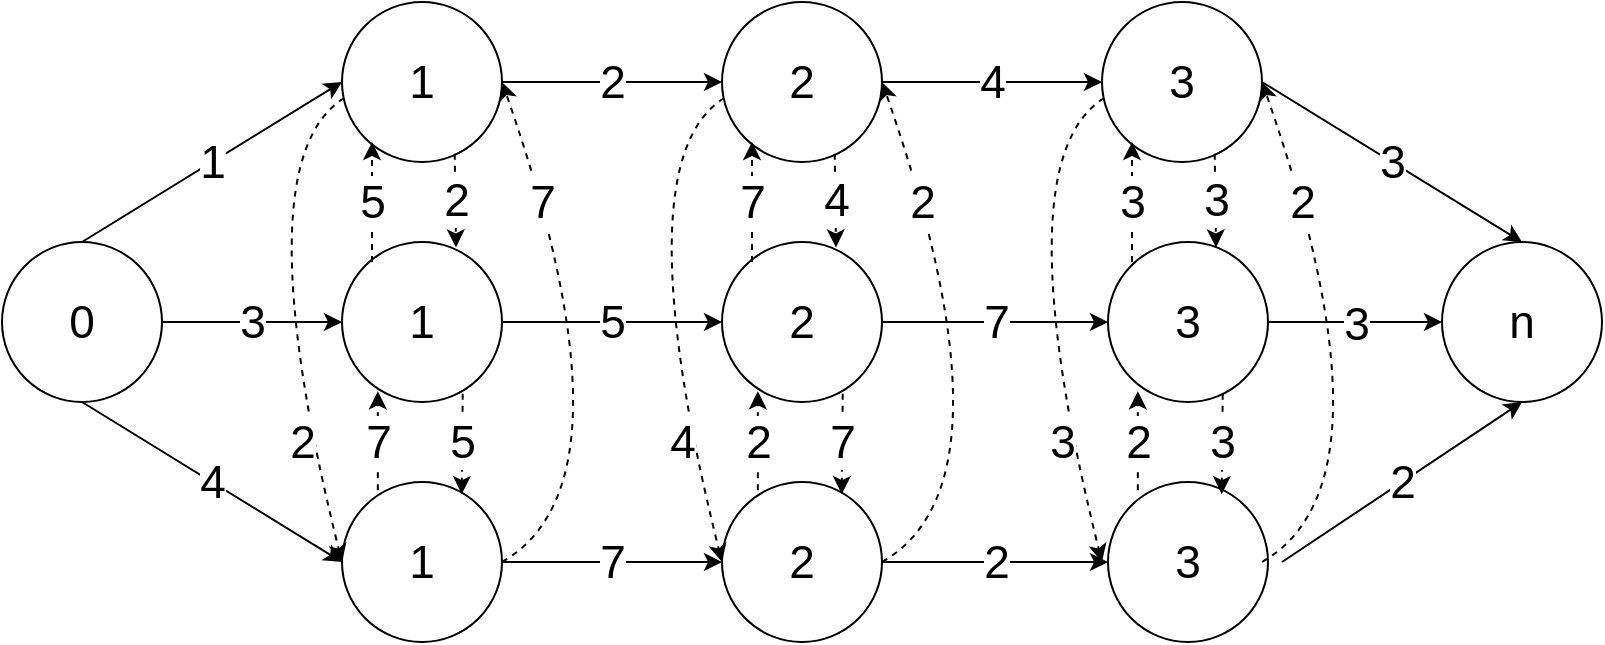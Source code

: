 <mxfile version="20.5.3" type="github">
  <diagram id="BzABGsICOl5LQPSi61uW" name="Seite-1">
    <mxGraphModel dx="984" dy="483" grid="1" gridSize="10" guides="1" tooltips="1" connect="1" arrows="1" fold="1" page="1" pageScale="1" pageWidth="827" pageHeight="1169" math="0" shadow="0">
      <root>
        <mxCell id="0" />
        <mxCell id="1" parent="0" />
        <mxCell id="wxDS_wWBP0kyssS-9bpb-1" value="&lt;font style=&quot;font-size: 23px;&quot;&gt;0&lt;/font&gt;" style="ellipse;whiteSpace=wrap;html=1;aspect=fixed;fontSize=23;" vertex="1" parent="1">
          <mxGeometry y="120" width="80" height="80" as="geometry" />
        </mxCell>
        <mxCell id="wxDS_wWBP0kyssS-9bpb-2" value="1" style="ellipse;whiteSpace=wrap;html=1;aspect=fixed;fontSize=23;" vertex="1" parent="1">
          <mxGeometry x="170" width="80" height="80" as="geometry" />
        </mxCell>
        <mxCell id="wxDS_wWBP0kyssS-9bpb-3" value="1" style="ellipse;whiteSpace=wrap;html=1;aspect=fixed;fontSize=23;" vertex="1" parent="1">
          <mxGeometry x="170" y="120" width="80" height="80" as="geometry" />
        </mxCell>
        <mxCell id="wxDS_wWBP0kyssS-9bpb-4" value="1" style="ellipse;whiteSpace=wrap;html=1;aspect=fixed;fontSize=23;" vertex="1" parent="1">
          <mxGeometry x="170" y="240" width="80" height="80" as="geometry" />
        </mxCell>
        <mxCell id="wxDS_wWBP0kyssS-9bpb-5" value="2" style="ellipse;whiteSpace=wrap;html=1;aspect=fixed;fontSize=23;" vertex="1" parent="1">
          <mxGeometry x="360" width="80" height="80" as="geometry" />
        </mxCell>
        <mxCell id="wxDS_wWBP0kyssS-9bpb-6" value="2" style="ellipse;whiteSpace=wrap;html=1;aspect=fixed;fontSize=23;" vertex="1" parent="1">
          <mxGeometry x="360" y="120" width="80" height="80" as="geometry" />
        </mxCell>
        <mxCell id="wxDS_wWBP0kyssS-9bpb-7" value="2" style="ellipse;whiteSpace=wrap;html=1;aspect=fixed;fontSize=23;" vertex="1" parent="1">
          <mxGeometry x="360" y="240" width="80" height="80" as="geometry" />
        </mxCell>
        <mxCell id="wxDS_wWBP0kyssS-9bpb-8" value="3" style="ellipse;whiteSpace=wrap;html=1;aspect=fixed;fontSize=23;" vertex="1" parent="1">
          <mxGeometry x="550" width="80" height="80" as="geometry" />
        </mxCell>
        <mxCell id="wxDS_wWBP0kyssS-9bpb-25" value="3" style="edgeStyle=orthogonalEdgeStyle;rounded=0;orthogonalLoop=1;jettySize=auto;html=1;fontSize=23;" edge="1" parent="1" source="wxDS_wWBP0kyssS-9bpb-9">
          <mxGeometry relative="1" as="geometry">
            <mxPoint x="720" y="160" as="targetPoint" />
          </mxGeometry>
        </mxCell>
        <mxCell id="wxDS_wWBP0kyssS-9bpb-9" value="3" style="ellipse;whiteSpace=wrap;html=1;aspect=fixed;fontSize=23;" vertex="1" parent="1">
          <mxGeometry x="553" y="120" width="80" height="80" as="geometry" />
        </mxCell>
        <mxCell id="wxDS_wWBP0kyssS-9bpb-10" value="3" style="ellipse;whiteSpace=wrap;html=1;aspect=fixed;fontSize=23;" vertex="1" parent="1">
          <mxGeometry x="553" y="240" width="80" height="80" as="geometry" />
        </mxCell>
        <mxCell id="wxDS_wWBP0kyssS-9bpb-11" value="&lt;font style=&quot;font-size: 23px;&quot;&gt;n&lt;/font&gt;" style="ellipse;whiteSpace=wrap;html=1;aspect=fixed;fontSize=23;" vertex="1" parent="1">
          <mxGeometry x="720" y="120" width="80" height="80" as="geometry" />
        </mxCell>
        <mxCell id="wxDS_wWBP0kyssS-9bpb-14" value="1" style="endArrow=classic;html=1;rounded=0;fontSize=23;entryX=0;entryY=0.5;entryDx=0;entryDy=0;" edge="1" parent="1" target="wxDS_wWBP0kyssS-9bpb-2">
          <mxGeometry width="50" height="50" relative="1" as="geometry">
            <mxPoint x="40" y="120" as="sourcePoint" />
            <mxPoint x="90" y="70" as="targetPoint" />
          </mxGeometry>
        </mxCell>
        <mxCell id="wxDS_wWBP0kyssS-9bpb-15" value="3" style="endArrow=classic;html=1;rounded=0;fontSize=23;entryX=0;entryY=0.5;entryDx=0;entryDy=0;" edge="1" parent="1" target="wxDS_wWBP0kyssS-9bpb-3">
          <mxGeometry width="50" height="50" relative="1" as="geometry">
            <mxPoint x="80" y="160" as="sourcePoint" />
            <mxPoint x="130" y="110" as="targetPoint" />
          </mxGeometry>
        </mxCell>
        <mxCell id="wxDS_wWBP0kyssS-9bpb-16" value="4" style="endArrow=classic;html=1;rounded=0;fontSize=23;entryX=0;entryY=0.5;entryDx=0;entryDy=0;" edge="1" parent="1" target="wxDS_wWBP0kyssS-9bpb-4">
          <mxGeometry width="50" height="50" relative="1" as="geometry">
            <mxPoint x="40" y="200" as="sourcePoint" />
            <mxPoint x="90" y="150" as="targetPoint" />
          </mxGeometry>
        </mxCell>
        <mxCell id="wxDS_wWBP0kyssS-9bpb-17" value="2" style="endArrow=classic;html=1;rounded=0;fontSize=23;entryX=0;entryY=0.5;entryDx=0;entryDy=0;" edge="1" parent="1" target="wxDS_wWBP0kyssS-9bpb-5">
          <mxGeometry width="50" height="50" relative="1" as="geometry">
            <mxPoint x="250" y="40" as="sourcePoint" />
            <mxPoint x="300" y="-10" as="targetPoint" />
          </mxGeometry>
        </mxCell>
        <mxCell id="wxDS_wWBP0kyssS-9bpb-18" value="5" style="endArrow=classic;html=1;rounded=0;fontSize=23;entryX=0;entryY=0.5;entryDx=0;entryDy=0;" edge="1" parent="1" target="wxDS_wWBP0kyssS-9bpb-6">
          <mxGeometry width="50" height="50" relative="1" as="geometry">
            <mxPoint x="250" y="160" as="sourcePoint" />
            <mxPoint x="300" y="110" as="targetPoint" />
          </mxGeometry>
        </mxCell>
        <mxCell id="wxDS_wWBP0kyssS-9bpb-19" value="7" style="endArrow=classic;html=1;rounded=0;fontSize=23;" edge="1" parent="1" target="wxDS_wWBP0kyssS-9bpb-7">
          <mxGeometry width="50" height="50" relative="1" as="geometry">
            <mxPoint x="250" y="280" as="sourcePoint" />
            <mxPoint x="300" y="230" as="targetPoint" />
          </mxGeometry>
        </mxCell>
        <mxCell id="wxDS_wWBP0kyssS-9bpb-20" value="2" style="endArrow=classic;html=1;rounded=0;fontSize=23;entryX=0;entryY=0.5;entryDx=0;entryDy=0;" edge="1" parent="1" target="wxDS_wWBP0kyssS-9bpb-10">
          <mxGeometry width="50" height="50" relative="1" as="geometry">
            <mxPoint x="440" y="280" as="sourcePoint" />
            <mxPoint x="490" y="230" as="targetPoint" />
          </mxGeometry>
        </mxCell>
        <mxCell id="wxDS_wWBP0kyssS-9bpb-21" value="7" style="endArrow=classic;html=1;rounded=0;fontSize=23;entryX=0;entryY=0.5;entryDx=0;entryDy=0;" edge="1" parent="1" target="wxDS_wWBP0kyssS-9bpb-9">
          <mxGeometry width="50" height="50" relative="1" as="geometry">
            <mxPoint x="440" y="160" as="sourcePoint" />
            <mxPoint x="490" y="110" as="targetPoint" />
          </mxGeometry>
        </mxCell>
        <mxCell id="wxDS_wWBP0kyssS-9bpb-22" value="4" style="endArrow=classic;html=1;rounded=0;fontSize=23;entryX=0;entryY=0.5;entryDx=0;entryDy=0;" edge="1" parent="1" target="wxDS_wWBP0kyssS-9bpb-8">
          <mxGeometry width="50" height="50" relative="1" as="geometry">
            <mxPoint x="440" y="40" as="sourcePoint" />
            <mxPoint x="490" y="-10" as="targetPoint" />
          </mxGeometry>
        </mxCell>
        <mxCell id="wxDS_wWBP0kyssS-9bpb-23" value="3" style="endArrow=classic;html=1;rounded=0;fontSize=23;entryX=0.5;entryY=0;entryDx=0;entryDy=0;" edge="1" parent="1" target="wxDS_wWBP0kyssS-9bpb-11">
          <mxGeometry width="50" height="50" relative="1" as="geometry">
            <mxPoint x="630" y="40" as="sourcePoint" />
            <mxPoint x="680" y="-10" as="targetPoint" />
          </mxGeometry>
        </mxCell>
        <mxCell id="wxDS_wWBP0kyssS-9bpb-28" value="2" style="endArrow=classic;html=1;rounded=0;fontSize=23;entryX=0.5;entryY=1;entryDx=0;entryDy=0;" edge="1" parent="1" target="wxDS_wWBP0kyssS-9bpb-11">
          <mxGeometry width="50" height="50" relative="1" as="geometry">
            <mxPoint x="640" y="280" as="sourcePoint" />
            <mxPoint x="690" y="230" as="targetPoint" />
          </mxGeometry>
        </mxCell>
        <mxCell id="wxDS_wWBP0kyssS-9bpb-29" value="7" style="endArrow=classic;html=1;fontSize=23;curved=1;entryX=1;entryY=0.5;entryDx=0;entryDy=0;dashed=1;" edge="1" parent="1" target="wxDS_wWBP0kyssS-9bpb-2">
          <mxGeometry x="0.568" y="1" width="50" height="50" relative="1" as="geometry">
            <mxPoint x="250" y="280" as="sourcePoint" />
            <mxPoint x="250" y="90" as="targetPoint" />
            <Array as="points">
              <mxPoint x="320" y="240" />
            </Array>
            <mxPoint as="offset" />
          </mxGeometry>
        </mxCell>
        <mxCell id="wxDS_wWBP0kyssS-9bpb-32" value="2" style="endArrow=classic;html=1;fontSize=23;curved=1;exitX=0.013;exitY=0.6;exitDx=0;exitDy=0;exitPerimeter=0;entryX=0;entryY=0.5;entryDx=0;entryDy=0;fillColor=none;dashed=1;" edge="1" parent="1" source="wxDS_wWBP0kyssS-9bpb-2" target="wxDS_wWBP0kyssS-9bpb-4">
          <mxGeometry x="0.527" y="-5" width="50" height="50" relative="1" as="geometry">
            <mxPoint x="390" y="180" as="sourcePoint" />
            <mxPoint x="440" y="130" as="targetPoint" />
            <Array as="points">
              <mxPoint x="120" y="80" />
            </Array>
            <mxPoint as="offset" />
          </mxGeometry>
        </mxCell>
        <mxCell id="wxDS_wWBP0kyssS-9bpb-33" value="5" style="endArrow=classic;html=1;dashed=1;strokeColor=default;fontSize=23;rounded=0;" edge="1" parent="1">
          <mxGeometry width="50" height="50" relative="1" as="geometry">
            <mxPoint x="185" y="130" as="sourcePoint" />
            <mxPoint x="185" y="70" as="targetPoint" />
          </mxGeometry>
        </mxCell>
        <mxCell id="wxDS_wWBP0kyssS-9bpb-34" value="2" style="endArrow=classic;html=1;rounded=0;dashed=1;strokeColor=default;fontSize=23;exitX=0.692;exitY=0.948;exitDx=0;exitDy=0;exitPerimeter=0;entryX=0.7;entryY=0.034;entryDx=0;entryDy=0;entryPerimeter=0;" edge="1" parent="1">
          <mxGeometry width="50" height="50" relative="1" as="geometry">
            <mxPoint x="226.36" y="75.84" as="sourcePoint" />
            <mxPoint x="227" y="122.72" as="targetPoint" />
          </mxGeometry>
        </mxCell>
        <mxCell id="wxDS_wWBP0kyssS-9bpb-35" value="7" style="endArrow=classic;html=1;dashed=1;strokeColor=default;fontSize=23;rounded=0;exitX=0.224;exitY=0.052;exitDx=0;exitDy=0;exitPerimeter=0;entryX=0.224;entryY=0.933;entryDx=0;entryDy=0;entryPerimeter=0;" edge="1" parent="1" source="wxDS_wWBP0kyssS-9bpb-4" target="wxDS_wWBP0kyssS-9bpb-3">
          <mxGeometry x="-0.024" width="50" height="50" relative="1" as="geometry">
            <mxPoint x="190" y="240" as="sourcePoint" />
            <mxPoint x="188" y="200" as="targetPoint" />
            <mxPoint as="offset" />
          </mxGeometry>
        </mxCell>
        <mxCell id="wxDS_wWBP0kyssS-9bpb-36" value="5" style="endArrow=classic;html=1;rounded=0;dashed=1;strokeColor=default;fontSize=23;exitX=0.692;exitY=0.948;exitDx=0;exitDy=0;exitPerimeter=0;entryX=0.748;entryY=0.076;entryDx=0;entryDy=0;entryPerimeter=0;" edge="1" parent="1" target="wxDS_wWBP0kyssS-9bpb-4">
          <mxGeometry x="-0.038" width="50" height="50" relative="1" as="geometry">
            <mxPoint x="230.36" y="195.84" as="sourcePoint" />
            <mxPoint x="231" y="242.72" as="targetPoint" />
            <mxPoint as="offset" />
          </mxGeometry>
        </mxCell>
        <mxCell id="wxDS_wWBP0kyssS-9bpb-49" value="2" style="endArrow=classic;html=1;fontSize=23;curved=1;entryX=1;entryY=0.5;entryDx=0;entryDy=0;dashed=1;" edge="1" parent="1">
          <mxGeometry x="0.568" y="1" width="50" height="50" relative="1" as="geometry">
            <mxPoint x="440" y="280" as="sourcePoint" />
            <mxPoint x="440.0" y="40.0" as="targetPoint" />
            <Array as="points">
              <mxPoint x="510" y="240" />
            </Array>
            <mxPoint as="offset" />
          </mxGeometry>
        </mxCell>
        <mxCell id="wxDS_wWBP0kyssS-9bpb-50" value="4" style="endArrow=classic;html=1;fontSize=23;curved=1;exitX=0.013;exitY=0.6;exitDx=0;exitDy=0;exitPerimeter=0;entryX=0;entryY=0.5;entryDx=0;entryDy=0;fillColor=none;dashed=1;" edge="1" parent="1">
          <mxGeometry x="0.527" y="-5" width="50" height="50" relative="1" as="geometry">
            <mxPoint x="361.04" y="48" as="sourcePoint" />
            <mxPoint x="360.0" y="280" as="targetPoint" />
            <Array as="points">
              <mxPoint x="310" y="80" />
            </Array>
            <mxPoint as="offset" />
          </mxGeometry>
        </mxCell>
        <mxCell id="wxDS_wWBP0kyssS-9bpb-51" value="7" style="endArrow=classic;html=1;dashed=1;strokeColor=default;fontSize=23;rounded=0;" edge="1" parent="1">
          <mxGeometry width="50" height="50" relative="1" as="geometry">
            <mxPoint x="375" y="130" as="sourcePoint" />
            <mxPoint x="375" y="70" as="targetPoint" />
          </mxGeometry>
        </mxCell>
        <mxCell id="wxDS_wWBP0kyssS-9bpb-52" value="4" style="endArrow=classic;html=1;rounded=0;dashed=1;strokeColor=default;fontSize=23;exitX=0.692;exitY=0.948;exitDx=0;exitDy=0;exitPerimeter=0;entryX=0.7;entryY=0.034;entryDx=0;entryDy=0;entryPerimeter=0;" edge="1" parent="1">
          <mxGeometry width="50" height="50" relative="1" as="geometry">
            <mxPoint x="416.36" y="75.84" as="sourcePoint" />
            <mxPoint x="417" y="122.72" as="targetPoint" />
          </mxGeometry>
        </mxCell>
        <mxCell id="wxDS_wWBP0kyssS-9bpb-53" value="2" style="endArrow=classic;html=1;dashed=1;strokeColor=default;fontSize=23;rounded=0;exitX=0.224;exitY=0.052;exitDx=0;exitDy=0;exitPerimeter=0;entryX=0.224;entryY=0.933;entryDx=0;entryDy=0;entryPerimeter=0;" edge="1" parent="1">
          <mxGeometry x="-0.024" width="50" height="50" relative="1" as="geometry">
            <mxPoint x="377.92" y="244.16" as="sourcePoint" />
            <mxPoint x="377.92" y="194.64" as="targetPoint" />
            <mxPoint as="offset" />
          </mxGeometry>
        </mxCell>
        <mxCell id="wxDS_wWBP0kyssS-9bpb-54" value="7" style="endArrow=classic;html=1;rounded=0;dashed=1;strokeColor=default;fontSize=23;exitX=0.692;exitY=0.948;exitDx=0;exitDy=0;exitPerimeter=0;entryX=0.748;entryY=0.076;entryDx=0;entryDy=0;entryPerimeter=0;" edge="1" parent="1">
          <mxGeometry x="-0.038" width="50" height="50" relative="1" as="geometry">
            <mxPoint x="420.36" y="195.84" as="sourcePoint" />
            <mxPoint x="419.84" y="246.08" as="targetPoint" />
            <mxPoint as="offset" />
          </mxGeometry>
        </mxCell>
        <mxCell id="wxDS_wWBP0kyssS-9bpb-55" value="2" style="endArrow=classic;html=1;fontSize=23;curved=1;entryX=1;entryY=0.5;entryDx=0;entryDy=0;dashed=1;" edge="1" parent="1">
          <mxGeometry x="0.568" y="1" width="50" height="50" relative="1" as="geometry">
            <mxPoint x="630" y="280" as="sourcePoint" />
            <mxPoint x="630.0" y="40.0" as="targetPoint" />
            <Array as="points">
              <mxPoint x="700" y="240" />
            </Array>
            <mxPoint as="offset" />
          </mxGeometry>
        </mxCell>
        <mxCell id="wxDS_wWBP0kyssS-9bpb-56" value="3" style="endArrow=classic;html=1;fontSize=23;curved=1;exitX=0.013;exitY=0.6;exitDx=0;exitDy=0;exitPerimeter=0;entryX=0;entryY=0.5;entryDx=0;entryDy=0;fillColor=none;dashed=1;" edge="1" parent="1">
          <mxGeometry x="0.527" y="-5" width="50" height="50" relative="1" as="geometry">
            <mxPoint x="551.04" y="48" as="sourcePoint" />
            <mxPoint x="550.0" y="280" as="targetPoint" />
            <Array as="points">
              <mxPoint x="500" y="80" />
            </Array>
            <mxPoint as="offset" />
          </mxGeometry>
        </mxCell>
        <mxCell id="wxDS_wWBP0kyssS-9bpb-57" value="3" style="endArrow=classic;html=1;dashed=1;strokeColor=default;fontSize=23;rounded=0;" edge="1" parent="1">
          <mxGeometry width="50" height="50" relative="1" as="geometry">
            <mxPoint x="565" y="130" as="sourcePoint" />
            <mxPoint x="565" y="70" as="targetPoint" />
          </mxGeometry>
        </mxCell>
        <mxCell id="wxDS_wWBP0kyssS-9bpb-58" value="3" style="endArrow=classic;html=1;rounded=0;dashed=1;strokeColor=default;fontSize=23;exitX=0.692;exitY=0.948;exitDx=0;exitDy=0;exitPerimeter=0;entryX=0.7;entryY=0.034;entryDx=0;entryDy=0;entryPerimeter=0;" edge="1" parent="1">
          <mxGeometry width="50" height="50" relative="1" as="geometry">
            <mxPoint x="606.36" y="75.84" as="sourcePoint" />
            <mxPoint x="607" y="122.72" as="targetPoint" />
          </mxGeometry>
        </mxCell>
        <mxCell id="wxDS_wWBP0kyssS-9bpb-59" value="2" style="endArrow=classic;html=1;dashed=1;strokeColor=default;fontSize=23;rounded=0;exitX=0.224;exitY=0.052;exitDx=0;exitDy=0;exitPerimeter=0;entryX=0.224;entryY=0.933;entryDx=0;entryDy=0;entryPerimeter=0;" edge="1" parent="1">
          <mxGeometry x="-0.024" width="50" height="50" relative="1" as="geometry">
            <mxPoint x="567.92" y="244.16" as="sourcePoint" />
            <mxPoint x="567.92" y="194.64" as="targetPoint" />
            <mxPoint as="offset" />
          </mxGeometry>
        </mxCell>
        <mxCell id="wxDS_wWBP0kyssS-9bpb-60" value="3" style="endArrow=classic;html=1;rounded=0;dashed=1;strokeColor=default;fontSize=23;exitX=0.692;exitY=0.948;exitDx=0;exitDy=0;exitPerimeter=0;entryX=0.748;entryY=0.076;entryDx=0;entryDy=0;entryPerimeter=0;" edge="1" parent="1">
          <mxGeometry x="-0.038" width="50" height="50" relative="1" as="geometry">
            <mxPoint x="610.36" y="195.84" as="sourcePoint" />
            <mxPoint x="609.84" y="246.08" as="targetPoint" />
            <mxPoint as="offset" />
          </mxGeometry>
        </mxCell>
      </root>
    </mxGraphModel>
  </diagram>
</mxfile>
